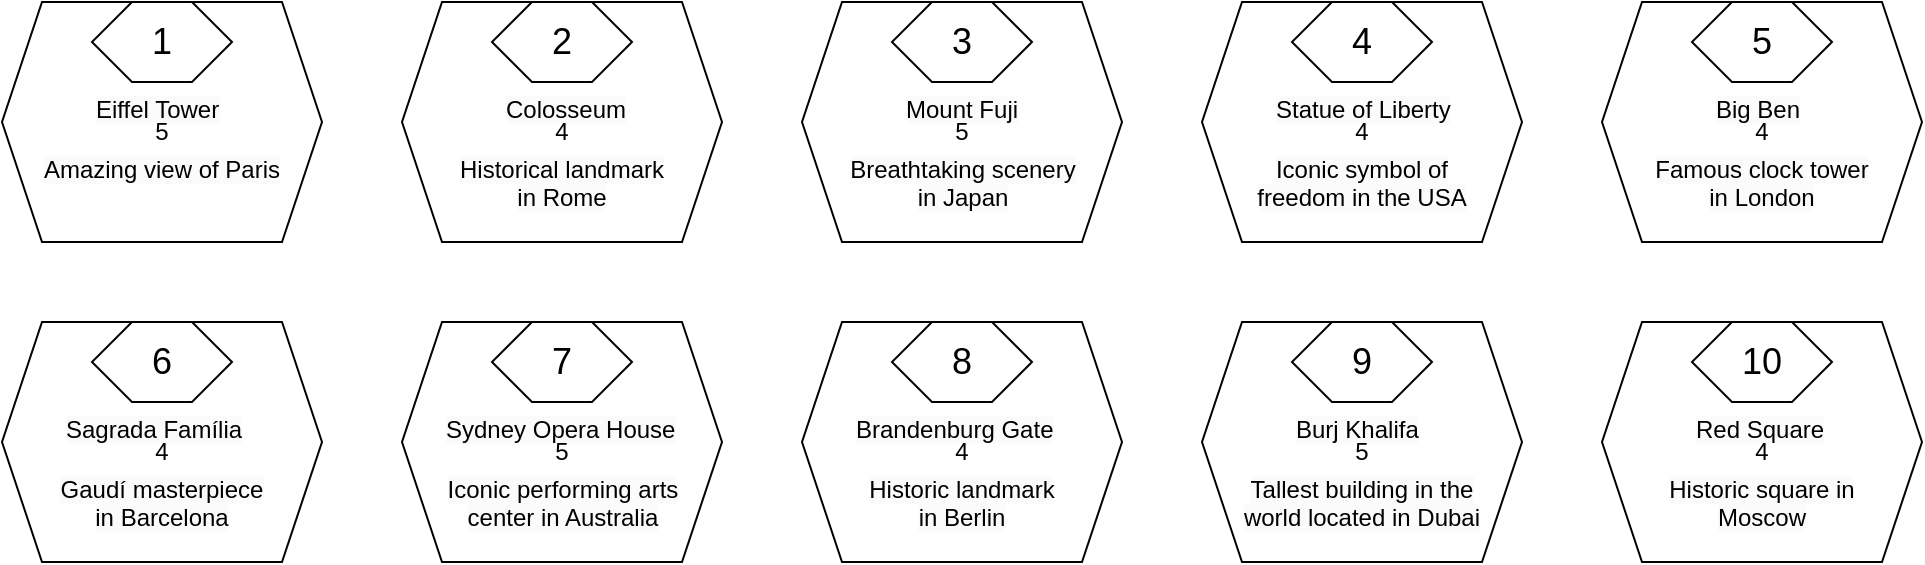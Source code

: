 <mxfile version="23.1.5" type="device">
  <diagram name="Страница — 1" id="fgAEwu1KgnqNiOHhmCx7">
    <mxGraphModel dx="1194" dy="665" grid="1" gridSize="10" guides="1" tooltips="1" connect="1" arrows="1" fold="1" page="1" pageScale="1" pageWidth="827" pageHeight="1169" math="0" shadow="0">
      <root>
        <mxCell id="0" />
        <mxCell id="1" parent="0" />
        <mxCell id="v1UPynHFL48qkmwrka6r-1" value="" style="shape=hexagon;perimeter=hexagonPerimeter2;whiteSpace=wrap;html=1;fixedSize=1;" vertex="1" parent="1">
          <mxGeometry y="80" width="160" height="120" as="geometry" />
        </mxCell>
        <mxCell id="v1UPynHFL48qkmwrka6r-3" value="" style="shape=hexagon;perimeter=hexagonPerimeter2;whiteSpace=wrap;html=1;fixedSize=1;" vertex="1" parent="1">
          <mxGeometry y="240" width="160" height="120" as="geometry" />
        </mxCell>
        <mxCell id="v1UPynHFL48qkmwrka6r-4" value="" style="shape=hexagon;perimeter=hexagonPerimeter2;whiteSpace=wrap;html=1;fixedSize=1;" vertex="1" parent="1">
          <mxGeometry x="200" y="240" width="160" height="120" as="geometry" />
        </mxCell>
        <mxCell id="v1UPynHFL48qkmwrka6r-5" value="" style="shape=hexagon;perimeter=hexagonPerimeter2;whiteSpace=wrap;html=1;fixedSize=1;" vertex="1" parent="1">
          <mxGeometry x="400" y="240" width="160" height="120" as="geometry" />
        </mxCell>
        <mxCell id="v1UPynHFL48qkmwrka6r-6" value="" style="shape=hexagon;perimeter=hexagonPerimeter2;whiteSpace=wrap;html=1;fixedSize=1;" vertex="1" parent="1">
          <mxGeometry x="600" y="240" width="160" height="120" as="geometry" />
        </mxCell>
        <mxCell id="v1UPynHFL48qkmwrka6r-7" value="" style="shape=hexagon;perimeter=hexagonPerimeter2;whiteSpace=wrap;html=1;fixedSize=1;" vertex="1" parent="1">
          <mxGeometry x="800" y="240" width="160" height="120" as="geometry" />
        </mxCell>
        <mxCell id="v1UPynHFL48qkmwrka6r-8" value="" style="shape=hexagon;perimeter=hexagonPerimeter2;whiteSpace=wrap;html=1;fixedSize=1;" vertex="1" parent="1">
          <mxGeometry x="800" y="80" width="160" height="120" as="geometry" />
        </mxCell>
        <mxCell id="v1UPynHFL48qkmwrka6r-9" value="" style="shape=hexagon;perimeter=hexagonPerimeter2;whiteSpace=wrap;html=1;fixedSize=1;" vertex="1" parent="1">
          <mxGeometry x="600" y="80" width="160" height="120" as="geometry" />
        </mxCell>
        <mxCell id="v1UPynHFL48qkmwrka6r-10" value="" style="shape=hexagon;perimeter=hexagonPerimeter2;whiteSpace=wrap;html=1;fixedSize=1;" vertex="1" parent="1">
          <mxGeometry x="400" y="80" width="160" height="120" as="geometry" />
        </mxCell>
        <mxCell id="v1UPynHFL48qkmwrka6r-11" value="" style="shape=hexagon;perimeter=hexagonPerimeter2;whiteSpace=wrap;html=1;fixedSize=1;" vertex="1" parent="1">
          <mxGeometry x="200" y="80" width="160" height="120" as="geometry" />
        </mxCell>
        <mxCell id="v1UPynHFL48qkmwrka6r-12" value="" style="shape=hexagon;perimeter=hexagonPerimeter2;whiteSpace=wrap;html=1;fixedSize=1;" vertex="1" parent="1">
          <mxGeometry x="45" y="80" width="70" height="40" as="geometry" />
        </mxCell>
        <mxCell id="v1UPynHFL48qkmwrka6r-13" value="" style="shape=hexagon;perimeter=hexagonPerimeter2;whiteSpace=wrap;html=1;fixedSize=1;" vertex="1" parent="1">
          <mxGeometry x="845" y="80" width="70" height="40" as="geometry" />
        </mxCell>
        <mxCell id="v1UPynHFL48qkmwrka6r-14" value="" style="shape=hexagon;perimeter=hexagonPerimeter2;whiteSpace=wrap;html=1;fixedSize=1;" vertex="1" parent="1">
          <mxGeometry x="645" y="80" width="70" height="40" as="geometry" />
        </mxCell>
        <mxCell id="v1UPynHFL48qkmwrka6r-15" value="" style="shape=hexagon;perimeter=hexagonPerimeter2;whiteSpace=wrap;html=1;fixedSize=1;" vertex="1" parent="1">
          <mxGeometry x="445" y="80" width="70" height="40" as="geometry" />
        </mxCell>
        <mxCell id="v1UPynHFL48qkmwrka6r-16" value="" style="shape=hexagon;perimeter=hexagonPerimeter2;whiteSpace=wrap;html=1;fixedSize=1;" vertex="1" parent="1">
          <mxGeometry x="245" y="80" width="70" height="40" as="geometry" />
        </mxCell>
        <mxCell id="v1UPynHFL48qkmwrka6r-17" value="" style="shape=hexagon;perimeter=hexagonPerimeter2;whiteSpace=wrap;html=1;fixedSize=1;" vertex="1" parent="1">
          <mxGeometry x="45" y="240" width="70" height="40" as="geometry" />
        </mxCell>
        <mxCell id="v1UPynHFL48qkmwrka6r-18" value="" style="shape=hexagon;perimeter=hexagonPerimeter2;whiteSpace=wrap;html=1;fixedSize=1;" vertex="1" parent="1">
          <mxGeometry x="245" y="240" width="70" height="40" as="geometry" />
        </mxCell>
        <mxCell id="v1UPynHFL48qkmwrka6r-19" value="" style="shape=hexagon;perimeter=hexagonPerimeter2;whiteSpace=wrap;html=1;fixedSize=1;" vertex="1" parent="1">
          <mxGeometry x="445" y="240" width="70" height="40" as="geometry" />
        </mxCell>
        <mxCell id="v1UPynHFL48qkmwrka6r-20" value="" style="shape=hexagon;perimeter=hexagonPerimeter2;whiteSpace=wrap;html=1;fixedSize=1;" vertex="1" parent="1">
          <mxGeometry x="645" y="240" width="70" height="40" as="geometry" />
        </mxCell>
        <mxCell id="v1UPynHFL48qkmwrka6r-21" value="" style="shape=hexagon;perimeter=hexagonPerimeter2;whiteSpace=wrap;html=1;fixedSize=1;" vertex="1" parent="1">
          <mxGeometry x="845" y="240" width="70" height="40" as="geometry" />
        </mxCell>
        <mxCell id="v1UPynHFL48qkmwrka6r-23" value="&lt;font style=&quot;font-size: 18px;&quot;&gt;1&lt;/font&gt;" style="text;html=1;align=center;verticalAlign=middle;whiteSpace=wrap;rounded=0;" vertex="1" parent="1">
          <mxGeometry x="50" y="85" width="60" height="30" as="geometry" />
        </mxCell>
        <mxCell id="v1UPynHFL48qkmwrka6r-24" value="&lt;font style=&quot;font-size: 18px;&quot;&gt;2&lt;/font&gt;" style="text;html=1;align=center;verticalAlign=middle;whiteSpace=wrap;rounded=0;" vertex="1" parent="1">
          <mxGeometry x="250" y="85" width="60" height="30" as="geometry" />
        </mxCell>
        <mxCell id="v1UPynHFL48qkmwrka6r-25" value="&lt;font style=&quot;font-size: 18px;&quot;&gt;3&lt;/font&gt;" style="text;html=1;align=center;verticalAlign=middle;whiteSpace=wrap;rounded=0;" vertex="1" parent="1">
          <mxGeometry x="450" y="85" width="60" height="30" as="geometry" />
        </mxCell>
        <mxCell id="v1UPynHFL48qkmwrka6r-26" value="&lt;font style=&quot;font-size: 18px;&quot;&gt;4&lt;/font&gt;" style="text;html=1;align=center;verticalAlign=middle;whiteSpace=wrap;rounded=0;" vertex="1" parent="1">
          <mxGeometry x="650" y="85" width="60" height="30" as="geometry" />
        </mxCell>
        <mxCell id="v1UPynHFL48qkmwrka6r-27" value="&lt;font style=&quot;font-size: 18px;&quot;&gt;5&lt;/font&gt;" style="text;html=1;align=center;verticalAlign=middle;whiteSpace=wrap;rounded=0;" vertex="1" parent="1">
          <mxGeometry x="850" y="85" width="60" height="30" as="geometry" />
        </mxCell>
        <mxCell id="v1UPynHFL48qkmwrka6r-28" value="&lt;font style=&quot;font-size: 18px;&quot;&gt;6&lt;/font&gt;" style="text;html=1;align=center;verticalAlign=middle;whiteSpace=wrap;rounded=0;" vertex="1" parent="1">
          <mxGeometry x="50" y="245" width="60" height="30" as="geometry" />
        </mxCell>
        <mxCell id="v1UPynHFL48qkmwrka6r-29" value="&lt;font style=&quot;font-size: 18px;&quot;&gt;7&lt;/font&gt;" style="text;html=1;align=center;verticalAlign=middle;whiteSpace=wrap;rounded=0;" vertex="1" parent="1">
          <mxGeometry x="250" y="245" width="60" height="30" as="geometry" />
        </mxCell>
        <mxCell id="v1UPynHFL48qkmwrka6r-30" value="&lt;font style=&quot;font-size: 18px;&quot;&gt;8&lt;/font&gt;" style="text;html=1;align=center;verticalAlign=middle;whiteSpace=wrap;rounded=0;" vertex="1" parent="1">
          <mxGeometry x="450" y="245" width="60" height="30" as="geometry" />
        </mxCell>
        <mxCell id="v1UPynHFL48qkmwrka6r-31" value="&lt;font style=&quot;font-size: 18px;&quot;&gt;9&lt;/font&gt;" style="text;html=1;align=center;verticalAlign=middle;whiteSpace=wrap;rounded=0;" vertex="1" parent="1">
          <mxGeometry x="650" y="245" width="60" height="30" as="geometry" />
        </mxCell>
        <mxCell id="v1UPynHFL48qkmwrka6r-32" value="&lt;font style=&quot;font-size: 18px;&quot;&gt;10&lt;/font&gt;" style="text;html=1;align=center;verticalAlign=middle;whiteSpace=wrap;rounded=0;" vertex="1" parent="1">
          <mxGeometry x="850" y="245" width="60" height="30" as="geometry" />
        </mxCell>
        <mxCell id="v1UPynHFL48qkmwrka6r-33" value="&lt;span style=&quot;color: rgb(0, 0, 0); font-family: Helvetica; font-size: 12px; font-style: normal; font-variant-ligatures: normal; font-variant-caps: normal; font-weight: 400; letter-spacing: normal; orphans: 2; text-align: left; text-indent: 0px; text-transform: none; widows: 2; word-spacing: 0px; -webkit-text-stroke-width: 0px; background-color: rgb(251, 251, 251); text-decoration-thickness: initial; text-decoration-style: initial; text-decoration-color: initial; float: none; display: inline !important;&quot;&gt;Eiffel Tower&lt;/span&gt;" style="text;whiteSpace=wrap;html=1;" vertex="1" parent="1">
          <mxGeometry x="45" y="120" width="70" height="40" as="geometry" />
        </mxCell>
        <mxCell id="v1UPynHFL48qkmwrka6r-34" value="&lt;span style=&quot;color: rgb(0, 0, 0); font-family: Helvetica; font-size: 12px; font-style: normal; font-variant-ligatures: normal; font-variant-caps: normal; font-weight: 400; letter-spacing: normal; orphans: 2; text-align: left; text-indent: 0px; text-transform: none; widows: 2; word-spacing: 0px; -webkit-text-stroke-width: 0px; background-color: rgb(251, 251, 251); text-decoration-thickness: initial; text-decoration-style: initial; text-decoration-color: initial; float: none; display: inline !important;&quot;&gt;Colosseum&lt;/span&gt;" style="text;whiteSpace=wrap;html=1;" vertex="1" parent="1">
          <mxGeometry x="250" y="120" width="60" height="40" as="geometry" />
        </mxCell>
        <mxCell id="v1UPynHFL48qkmwrka6r-35" value="&lt;span style=&quot;color: rgb(0, 0, 0); font-family: Helvetica; font-size: 12px; font-style: normal; font-variant-ligatures: normal; font-variant-caps: normal; font-weight: 400; letter-spacing: normal; orphans: 2; text-align: left; text-indent: 0px; text-transform: none; widows: 2; word-spacing: 0px; -webkit-text-stroke-width: 0px; background-color: rgb(251, 251, 251); text-decoration-thickness: initial; text-decoration-style: initial; text-decoration-color: initial; float: none; display: inline !important;&quot;&gt;Mount Fuji&lt;/span&gt;" style="text;whiteSpace=wrap;html=1;" vertex="1" parent="1">
          <mxGeometry x="450" y="120" width="60" height="40" as="geometry" />
        </mxCell>
        <mxCell id="v1UPynHFL48qkmwrka6r-36" value="&lt;span style=&quot;color: rgb(0, 0, 0); font-family: Helvetica; font-size: 12px; font-style: normal; font-variant-ligatures: normal; font-variant-caps: normal; font-weight: 400; letter-spacing: normal; orphans: 2; text-align: left; text-indent: 0px; text-transform: none; widows: 2; word-spacing: 0px; -webkit-text-stroke-width: 0px; background-color: rgb(251, 251, 251); text-decoration-thickness: initial; text-decoration-style: initial; text-decoration-color: initial; float: none; display: inline !important;&quot;&gt;Statue of Liberty&lt;/span&gt;" style="text;whiteSpace=wrap;html=1;" vertex="1" parent="1">
          <mxGeometry x="635" y="120" width="90" height="40" as="geometry" />
        </mxCell>
        <mxCell id="v1UPynHFL48qkmwrka6r-37" value="&lt;span style=&quot;color: rgb(0, 0, 0); font-family: Helvetica; font-size: 12px; font-style: normal; font-variant-ligatures: normal; font-variant-caps: normal; font-weight: 400; letter-spacing: normal; orphans: 2; text-align: left; text-indent: 0px; text-transform: none; widows: 2; word-spacing: 0px; -webkit-text-stroke-width: 0px; background-color: rgb(251, 251, 251); text-decoration-thickness: initial; text-decoration-style: initial; text-decoration-color: initial; float: none; display: inline !important;&quot;&gt;Big Ben&lt;/span&gt;" style="text;whiteSpace=wrap;html=1;" vertex="1" parent="1">
          <mxGeometry x="855" y="120" width="50" height="40" as="geometry" />
        </mxCell>
        <mxCell id="v1UPynHFL48qkmwrka6r-38" value="&lt;span style=&quot;color: rgb(0, 0, 0); font-family: Helvetica; font-size: 12px; font-style: normal; font-variant-ligatures: normal; font-variant-caps: normal; font-weight: 400; letter-spacing: normal; orphans: 2; text-align: left; text-indent: 0px; text-transform: none; widows: 2; word-spacing: 0px; -webkit-text-stroke-width: 0px; background-color: rgb(251, 251, 251); text-decoration-thickness: initial; text-decoration-style: initial; text-decoration-color: initial; float: none; display: inline !important;&quot;&gt;Sagrada Família&lt;/span&gt;" style="text;whiteSpace=wrap;html=1;" vertex="1" parent="1">
          <mxGeometry x="30" y="280" width="100" height="40" as="geometry" />
        </mxCell>
        <mxCell id="v1UPynHFL48qkmwrka6r-39" value="&lt;span style=&quot;color: rgb(0, 0, 0); font-family: Helvetica; font-size: 12px; font-style: normal; font-variant-ligatures: normal; font-variant-caps: normal; font-weight: 400; letter-spacing: normal; orphans: 2; text-align: left; text-indent: 0px; text-transform: none; widows: 2; word-spacing: 0px; -webkit-text-stroke-width: 0px; background-color: rgb(251, 251, 251); text-decoration-thickness: initial; text-decoration-style: initial; text-decoration-color: initial; float: none; display: inline !important;&quot;&gt;Sydney Opera House&lt;/span&gt;" style="text;whiteSpace=wrap;html=1;" vertex="1" parent="1">
          <mxGeometry x="220" y="280" width="120" height="40" as="geometry" />
        </mxCell>
        <mxCell id="v1UPynHFL48qkmwrka6r-40" value="&lt;span style=&quot;color: rgb(0, 0, 0); font-family: Helvetica; font-size: 12px; font-style: normal; font-variant-ligatures: normal; font-variant-caps: normal; font-weight: 400; letter-spacing: normal; orphans: 2; text-align: left; text-indent: 0px; text-transform: none; widows: 2; word-spacing: 0px; -webkit-text-stroke-width: 0px; background-color: rgb(251, 251, 251); text-decoration-thickness: initial; text-decoration-style: initial; text-decoration-color: initial; float: none; display: inline !important;&quot;&gt;Brandenburg Gate&lt;/span&gt;" style="text;whiteSpace=wrap;html=1;" vertex="1" parent="1">
          <mxGeometry x="425" y="280" width="110" height="40" as="geometry" />
        </mxCell>
        <mxCell id="v1UPynHFL48qkmwrka6r-41" value="&lt;span style=&quot;color: rgb(0, 0, 0); font-family: Helvetica; font-size: 12px; font-style: normal; font-variant-ligatures: normal; font-variant-caps: normal; font-weight: 400; letter-spacing: normal; orphans: 2; text-align: left; text-indent: 0px; text-transform: none; widows: 2; word-spacing: 0px; -webkit-text-stroke-width: 0px; background-color: rgb(251, 251, 251); text-decoration-thickness: initial; text-decoration-style: initial; text-decoration-color: initial; float: none; display: inline !important;&quot;&gt;Burj Khalifa&lt;/span&gt;" style="text;whiteSpace=wrap;html=1;" vertex="1" parent="1">
          <mxGeometry x="645" y="280" width="70" height="40" as="geometry" />
        </mxCell>
        <mxCell id="v1UPynHFL48qkmwrka6r-42" value="&lt;span style=&quot;color: rgb(0, 0, 0); font-family: Helvetica; font-size: 12px; font-style: normal; font-variant-ligatures: normal; font-variant-caps: normal; font-weight: 400; letter-spacing: normal; orphans: 2; text-align: left; text-indent: 0px; text-transform: none; widows: 2; word-spacing: 0px; -webkit-text-stroke-width: 0px; background-color: rgb(251, 251, 251); text-decoration-thickness: initial; text-decoration-style: initial; text-decoration-color: initial; float: none; display: inline !important;&quot;&gt;Red Square&lt;/span&gt;" style="text;whiteSpace=wrap;html=1;" vertex="1" parent="1">
          <mxGeometry x="845" y="280" width="70" height="40" as="geometry" />
        </mxCell>
        <mxCell id="v1UPynHFL48qkmwrka6r-43" value="5" style="text;html=1;align=center;verticalAlign=middle;whiteSpace=wrap;rounded=0;" vertex="1" parent="1">
          <mxGeometry x="50" y="130" width="60" height="30" as="geometry" />
        </mxCell>
        <mxCell id="v1UPynHFL48qkmwrka6r-44" value="5" style="text;html=1;align=center;verticalAlign=middle;whiteSpace=wrap;rounded=0;" vertex="1" parent="1">
          <mxGeometry x="650" y="290" width="60" height="30" as="geometry" />
        </mxCell>
        <mxCell id="v1UPynHFL48qkmwrka6r-45" value="5" style="text;html=1;align=center;verticalAlign=middle;whiteSpace=wrap;rounded=0;" vertex="1" parent="1">
          <mxGeometry x="250" y="290" width="60" height="30" as="geometry" />
        </mxCell>
        <mxCell id="v1UPynHFL48qkmwrka6r-46" value="5" style="text;html=1;align=center;verticalAlign=middle;whiteSpace=wrap;rounded=0;" vertex="1" parent="1">
          <mxGeometry x="450" y="130" width="60" height="30" as="geometry" />
        </mxCell>
        <mxCell id="v1UPynHFL48qkmwrka6r-47" value="4" style="text;html=1;align=center;verticalAlign=middle;whiteSpace=wrap;rounded=0;" vertex="1" parent="1">
          <mxGeometry x="850" y="130" width="60" height="30" as="geometry" />
        </mxCell>
        <mxCell id="v1UPynHFL48qkmwrka6r-48" value="4" style="text;html=1;align=center;verticalAlign=middle;whiteSpace=wrap;rounded=0;" vertex="1" parent="1">
          <mxGeometry x="650" y="130" width="60" height="30" as="geometry" />
        </mxCell>
        <mxCell id="v1UPynHFL48qkmwrka6r-49" value="4" style="text;html=1;align=center;verticalAlign=middle;whiteSpace=wrap;rounded=0;" vertex="1" parent="1">
          <mxGeometry x="250" y="130" width="60" height="30" as="geometry" />
        </mxCell>
        <mxCell id="v1UPynHFL48qkmwrka6r-50" value="4" style="text;html=1;align=center;verticalAlign=middle;whiteSpace=wrap;rounded=0;" vertex="1" parent="1">
          <mxGeometry x="50" y="290" width="60" height="30" as="geometry" />
        </mxCell>
        <mxCell id="v1UPynHFL48qkmwrka6r-51" value="4" style="text;html=1;align=center;verticalAlign=middle;whiteSpace=wrap;rounded=0;" vertex="1" parent="1">
          <mxGeometry x="450" y="290" width="60" height="30" as="geometry" />
        </mxCell>
        <mxCell id="v1UPynHFL48qkmwrka6r-52" value="4" style="text;html=1;align=center;verticalAlign=middle;whiteSpace=wrap;rounded=0;" vertex="1" parent="1">
          <mxGeometry x="850" y="290" width="60" height="30" as="geometry" />
        </mxCell>
        <mxCell id="v1UPynHFL48qkmwrka6r-53" value="&lt;span style=&quot;color: rgb(0, 0, 0); font-family: Helvetica; font-size: 12px; font-style: normal; font-variant-ligatures: normal; font-variant-caps: normal; font-weight: 400; letter-spacing: normal; orphans: 2; text-indent: 0px; text-transform: none; widows: 2; word-spacing: 0px; -webkit-text-stroke-width: 0px; background-color: rgb(251, 251, 251); text-decoration-thickness: initial; text-decoration-style: initial; text-decoration-color: initial; float: none; display: inline !important;&quot;&gt;Amazing view of Paris&lt;/span&gt;" style="text;whiteSpace=wrap;html=1;align=center;" vertex="1" parent="1">
          <mxGeometry x="15" y="150" width="130" height="40" as="geometry" />
        </mxCell>
        <mxCell id="v1UPynHFL48qkmwrka6r-54" value="&lt;span style=&quot;color: rgb(0, 0, 0); font-family: Helvetica; font-size: 12px; font-style: normal; font-variant-ligatures: normal; font-variant-caps: normal; font-weight: 400; letter-spacing: normal; orphans: 2; text-indent: 0px; text-transform: none; widows: 2; word-spacing: 0px; -webkit-text-stroke-width: 0px; background-color: rgb(251, 251, 251); text-decoration-thickness: initial; text-decoration-style: initial; text-decoration-color: initial; float: none; display: inline !important;&quot;&gt;Historical landmark in Rome&lt;/span&gt;" style="text;whiteSpace=wrap;html=1;align=center;" vertex="1" parent="1">
          <mxGeometry x="225" y="150" width="110" height="40" as="geometry" />
        </mxCell>
        <mxCell id="v1UPynHFL48qkmwrka6r-55" value="&lt;span style=&quot;color: rgb(0, 0, 0); font-family: Helvetica; font-size: 12px; font-style: normal; font-variant-ligatures: normal; font-variant-caps: normal; font-weight: 400; letter-spacing: normal; orphans: 2; text-indent: 0px; text-transform: none; widows: 2; word-spacing: 0px; -webkit-text-stroke-width: 0px; background-color: rgb(251, 251, 251); text-decoration-thickness: initial; text-decoration-style: initial; text-decoration-color: initial; float: none; display: inline !important;&quot;&gt;Breathtaking scenery in Japan&lt;/span&gt;" style="text;whiteSpace=wrap;html=1;align=center;" vertex="1" parent="1">
          <mxGeometry x="422.5" y="150" width="115" height="40" as="geometry" />
        </mxCell>
        <mxCell id="v1UPynHFL48qkmwrka6r-56" value="&lt;span style=&quot;color: rgb(0, 0, 0); font-family: Helvetica; font-size: 12px; font-style: normal; font-variant-ligatures: normal; font-variant-caps: normal; font-weight: 400; letter-spacing: normal; orphans: 2; text-indent: 0px; text-transform: none; widows: 2; word-spacing: 0px; -webkit-text-stroke-width: 0px; background-color: rgb(251, 251, 251); text-decoration-thickness: initial; text-decoration-style: initial; text-decoration-color: initial; float: none; display: inline !important;&quot;&gt;Iconic symbol of freedom in the USA&lt;/span&gt;" style="text;whiteSpace=wrap;html=1;align=center;" vertex="1" parent="1">
          <mxGeometry x="620" y="150" width="120" height="40" as="geometry" />
        </mxCell>
        <mxCell id="v1UPynHFL48qkmwrka6r-57" value="&lt;span style=&quot;color: rgb(0, 0, 0); font-family: Helvetica; font-size: 12px; font-style: normal; font-variant-ligatures: normal; font-variant-caps: normal; font-weight: 400; letter-spacing: normal; orphans: 2; text-indent: 0px; text-transform: none; widows: 2; word-spacing: 0px; -webkit-text-stroke-width: 0px; background-color: rgb(251, 251, 251); text-decoration-thickness: initial; text-decoration-style: initial; text-decoration-color: initial; float: none; display: inline !important;&quot;&gt;Famous clock tower in London&lt;/span&gt;" style="text;whiteSpace=wrap;html=1;align=center;" vertex="1" parent="1">
          <mxGeometry x="820" y="150" width="120" height="40" as="geometry" />
        </mxCell>
        <mxCell id="v1UPynHFL48qkmwrka6r-58" value="&lt;span style=&quot;color: rgb(0, 0, 0); font-family: Helvetica; font-size: 12px; font-style: normal; font-variant-ligatures: normal; font-variant-caps: normal; font-weight: 400; letter-spacing: normal; orphans: 2; text-indent: 0px; text-transform: none; widows: 2; word-spacing: 0px; -webkit-text-stroke-width: 0px; background-color: rgb(251, 251, 251); text-decoration-thickness: initial; text-decoration-style: initial; text-decoration-color: initial; float: none; display: inline !important;&quot;&gt;Gaudí masterpiece in Barcelona&lt;/span&gt;" style="text;whiteSpace=wrap;html=1;align=center;" vertex="1" parent="1">
          <mxGeometry x="25" y="310" width="110" height="40" as="geometry" />
        </mxCell>
        <mxCell id="v1UPynHFL48qkmwrka6r-59" value="&lt;span style=&quot;color: rgb(0, 0, 0); font-family: Helvetica; font-size: 12px; font-style: normal; font-variant-ligatures: normal; font-variant-caps: normal; font-weight: 400; letter-spacing: normal; orphans: 2; text-indent: 0px; text-transform: none; widows: 2; word-spacing: 0px; -webkit-text-stroke-width: 0px; background-color: rgb(251, 251, 251); text-decoration-thickness: initial; text-decoration-style: initial; text-decoration-color: initial; float: none; display: inline !important;&quot;&gt;Iconic performing arts center in Australia&lt;/span&gt;" style="text;whiteSpace=wrap;html=1;align=center;" vertex="1" parent="1">
          <mxGeometry x="207.5" y="310" width="145" height="40" as="geometry" />
        </mxCell>
        <mxCell id="v1UPynHFL48qkmwrka6r-60" value="&lt;span style=&quot;color: rgb(0, 0, 0); font-family: Helvetica; font-size: 12px; font-style: normal; font-variant-ligatures: normal; font-variant-caps: normal; font-weight: 400; letter-spacing: normal; orphans: 2; text-indent: 0px; text-transform: none; widows: 2; word-spacing: 0px; -webkit-text-stroke-width: 0px; background-color: rgb(251, 251, 251); text-decoration-thickness: initial; text-decoration-style: initial; text-decoration-color: initial; float: none; display: inline !important;&quot;&gt;Historic landmark in Berlin&lt;/span&gt;" style="text;whiteSpace=wrap;html=1;align=center;" vertex="1" parent="1">
          <mxGeometry x="430" y="310" width="100" height="40" as="geometry" />
        </mxCell>
        <mxCell id="v1UPynHFL48qkmwrka6r-61" value="&lt;span style=&quot;color: rgb(0, 0, 0); font-family: Helvetica; font-size: 12px; font-style: normal; font-variant-ligatures: normal; font-variant-caps: normal; font-weight: 400; letter-spacing: normal; orphans: 2; text-indent: 0px; text-transform: none; widows: 2; word-spacing: 0px; -webkit-text-stroke-width: 0px; background-color: rgb(251, 251, 251); text-decoration-thickness: initial; text-decoration-style: initial; text-decoration-color: initial; float: none; display: inline !important;&quot;&gt;Tallest building in the world located in Dubai&lt;/span&gt;" style="text;whiteSpace=wrap;html=1;align=center;" vertex="1" parent="1">
          <mxGeometry x="610" y="310" width="140" height="40" as="geometry" />
        </mxCell>
        <mxCell id="v1UPynHFL48qkmwrka6r-62" value="&lt;span style=&quot;color: rgb(0, 0, 0); font-family: Helvetica; font-size: 12px; font-style: normal; font-variant-ligatures: normal; font-variant-caps: normal; font-weight: 400; letter-spacing: normal; orphans: 2; text-indent: 0px; text-transform: none; widows: 2; word-spacing: 0px; -webkit-text-stroke-width: 0px; background-color: rgb(251, 251, 251); text-decoration-thickness: initial; text-decoration-style: initial; text-decoration-color: initial; float: none; display: inline !important;&quot;&gt;Historic square in Moscow&lt;/span&gt;" style="text;whiteSpace=wrap;html=1;align=center;" vertex="1" parent="1">
          <mxGeometry x="825" y="310" width="110" height="40" as="geometry" />
        </mxCell>
      </root>
    </mxGraphModel>
  </diagram>
</mxfile>
